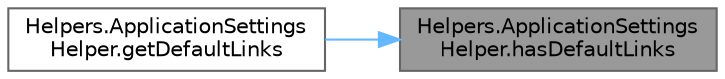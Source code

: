 digraph "Helpers.ApplicationSettingsHelper.hasDefaultLinks"
{
 // LATEX_PDF_SIZE
  bgcolor="transparent";
  edge [fontname=Helvetica,fontsize=10,labelfontname=Helvetica,labelfontsize=10];
  node [fontname=Helvetica,fontsize=10,shape=box,height=0.2,width=0.4];
  rankdir="RL";
  Node1 [id="Node000001",label="Helpers.ApplicationSettings\lHelper.hasDefaultLinks",height=0.2,width=0.4,color="gray40", fillcolor="grey60", style="filled", fontcolor="black",tooltip=" "];
  Node1 -> Node2 [id="edge1_Node000001_Node000002",dir="back",color="steelblue1",style="solid",tooltip=" "];
  Node2 [id="Node000002",label="Helpers.ApplicationSettings\lHelper.getDefaultLinks",height=0.2,width=0.4,color="grey40", fillcolor="white", style="filled",URL="$class_helpers_1_1_application_settings_helper.html#a736c55635566abd2a0b58571711a1b85",tooltip=" "];
}
